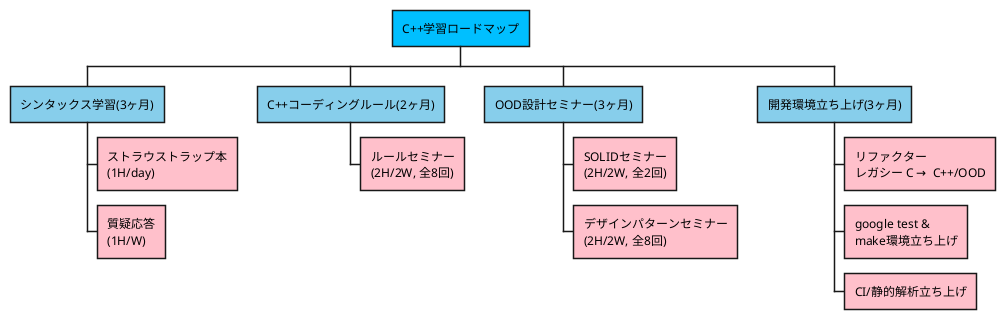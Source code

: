 @startwbs

+[#DeepSkyBlue] C++学習ロードマップ
++[#SkyBlue] シンタックス学習(3ヶ月)
+++[#Pink] ストラウストラップ本\n(1H/day)
+++[#Pink] 質疑応答\n(1H/W)
++[#SkyBlue]  C++コーディングルール(2ヶ月)
+++[#Pink] ルールセミナー\n(2H/2W, 全8回)
++[#SkyBlue] OOD設計セミナー(3ヶ月)
+++[#Pink] SOLIDセミナー\n(2H/2W, 全2回)
+++[#Pink] デザインパターンセミナー\n(2H/2W, 全8回)
++[#SkyBlue] 開発環境立ち上げ(3ヶ月)
+++[#Pink] リファクター\nレガシー C →  C++/OOD
+++[#Pink] google test &\nmake環境立ち上げ
+++[#Pink] CI/静的解析立ち上げ
@endwbs

